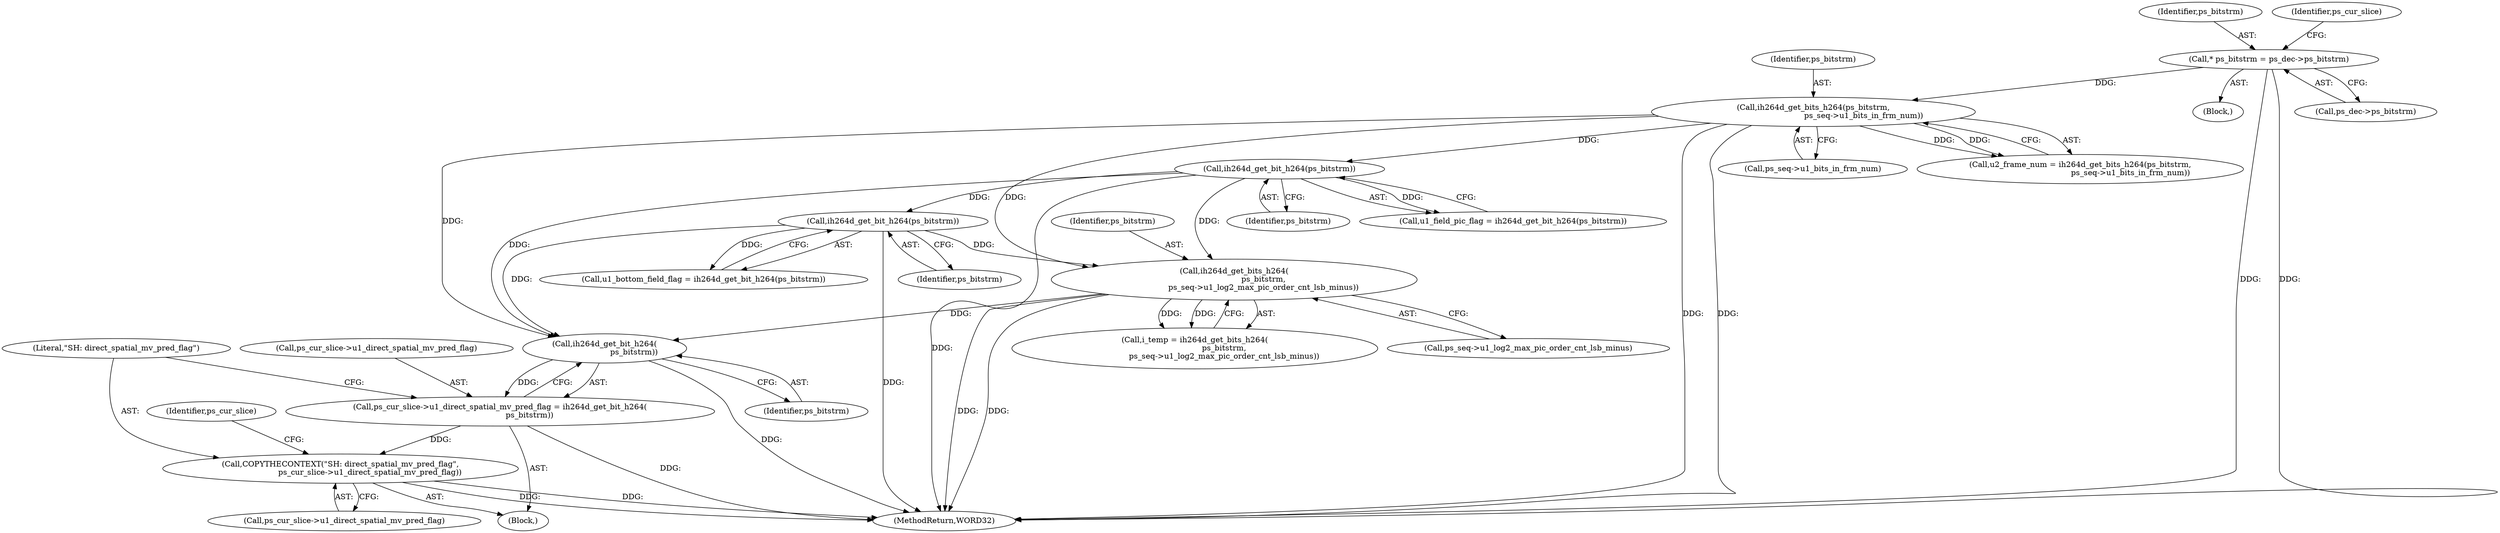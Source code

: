 digraph "0_Android_8b5fd8f24eba5dd19ab2f80ea11a9125aa882ae2@pointer" {
"1001505" [label="(Call,ih264d_get_bit_h264(\n                        ps_bitstrm))"];
"1000596" [label="(Call,ih264d_get_bits_h264(\n                        ps_bitstrm,\n                        ps_seq->u1_log2_max_pic_order_cnt_lsb_minus))"];
"1000501" [label="(Call,ih264d_get_bit_h264(ps_bitstrm))"];
"1000481" [label="(Call,ih264d_get_bit_h264(ps_bitstrm))"];
"1000465" [label="(Call,ih264d_get_bits_h264(ps_bitstrm,\n                                         ps_seq->u1_bits_in_frm_num))"];
"1000166" [label="(Call,* ps_bitstrm = ps_dec->ps_bitstrm)"];
"1001501" [label="(Call,ps_cur_slice->u1_direct_spatial_mv_pred_flag = ih264d_get_bit_h264(\n                        ps_bitstrm))"];
"1001507" [label="(Call,COPYTHECONTEXT(\"SH: direct_spatial_mv_pred_flag\",\n                        ps_cur_slice->u1_direct_spatial_mv_pred_flag))"];
"1000465" [label="(Call,ih264d_get_bits_h264(ps_bitstrm,\n                                         ps_seq->u1_bits_in_frm_num))"];
"1001514" [label="(Identifier,ps_cur_slice)"];
"1000596" [label="(Call,ih264d_get_bits_h264(\n                        ps_bitstrm,\n                        ps_seq->u1_log2_max_pic_order_cnt_lsb_minus))"];
"1000467" [label="(Call,ps_seq->u1_bits_in_frm_num)"];
"1000482" [label="(Identifier,ps_bitstrm)"];
"1000167" [label="(Identifier,ps_bitstrm)"];
"1000466" [label="(Identifier,ps_bitstrm)"];
"1001505" [label="(Call,ih264d_get_bit_h264(\n                        ps_bitstrm))"];
"1000164" [label="(Block,)"];
"1000481" [label="(Call,ih264d_get_bit_h264(ps_bitstrm))"];
"1000175" [label="(Identifier,ps_cur_slice)"];
"1000479" [label="(Call,u1_field_pic_flag = ih264d_get_bit_h264(ps_bitstrm))"];
"1001507" [label="(Call,COPYTHECONTEXT(\"SH: direct_spatial_mv_pred_flag\",\n                        ps_cur_slice->u1_direct_spatial_mv_pred_flag))"];
"1000597" [label="(Identifier,ps_bitstrm)"];
"1001509" [label="(Call,ps_cur_slice->u1_direct_spatial_mv_pred_flag)"];
"1002544" [label="(MethodReturn,WORD32)"];
"1000463" [label="(Call,u2_frame_num = ih264d_get_bits_h264(ps_bitstrm,\n                                         ps_seq->u1_bits_in_frm_num))"];
"1000499" [label="(Call,u1_bottom_field_flag = ih264d_get_bit_h264(ps_bitstrm))"];
"1000166" [label="(Call,* ps_bitstrm = ps_dec->ps_bitstrm)"];
"1001506" [label="(Identifier,ps_bitstrm)"];
"1001501" [label="(Call,ps_cur_slice->u1_direct_spatial_mv_pred_flag = ih264d_get_bit_h264(\n                        ps_bitstrm))"];
"1000598" [label="(Call,ps_seq->u1_log2_max_pic_order_cnt_lsb_minus)"];
"1001502" [label="(Call,ps_cur_slice->u1_direct_spatial_mv_pred_flag)"];
"1001500" [label="(Block,)"];
"1000501" [label="(Call,ih264d_get_bit_h264(ps_bitstrm))"];
"1000502" [label="(Identifier,ps_bitstrm)"];
"1000168" [label="(Call,ps_dec->ps_bitstrm)"];
"1001508" [label="(Literal,\"SH: direct_spatial_mv_pred_flag\")"];
"1000594" [label="(Call,i_temp = ih264d_get_bits_h264(\n                        ps_bitstrm,\n                        ps_seq->u1_log2_max_pic_order_cnt_lsb_minus))"];
"1001505" -> "1001501"  [label="AST: "];
"1001505" -> "1001506"  [label="CFG: "];
"1001506" -> "1001505"  [label="AST: "];
"1001501" -> "1001505"  [label="CFG: "];
"1001505" -> "1002544"  [label="DDG: "];
"1001505" -> "1001501"  [label="DDG: "];
"1000596" -> "1001505"  [label="DDG: "];
"1000501" -> "1001505"  [label="DDG: "];
"1000481" -> "1001505"  [label="DDG: "];
"1000465" -> "1001505"  [label="DDG: "];
"1000596" -> "1000594"  [label="AST: "];
"1000596" -> "1000598"  [label="CFG: "];
"1000597" -> "1000596"  [label="AST: "];
"1000598" -> "1000596"  [label="AST: "];
"1000594" -> "1000596"  [label="CFG: "];
"1000596" -> "1002544"  [label="DDG: "];
"1000596" -> "1002544"  [label="DDG: "];
"1000596" -> "1000594"  [label="DDG: "];
"1000596" -> "1000594"  [label="DDG: "];
"1000501" -> "1000596"  [label="DDG: "];
"1000481" -> "1000596"  [label="DDG: "];
"1000465" -> "1000596"  [label="DDG: "];
"1000501" -> "1000499"  [label="AST: "];
"1000501" -> "1000502"  [label="CFG: "];
"1000502" -> "1000501"  [label="AST: "];
"1000499" -> "1000501"  [label="CFG: "];
"1000501" -> "1002544"  [label="DDG: "];
"1000501" -> "1000499"  [label="DDG: "];
"1000481" -> "1000501"  [label="DDG: "];
"1000481" -> "1000479"  [label="AST: "];
"1000481" -> "1000482"  [label="CFG: "];
"1000482" -> "1000481"  [label="AST: "];
"1000479" -> "1000481"  [label="CFG: "];
"1000481" -> "1002544"  [label="DDG: "];
"1000481" -> "1000479"  [label="DDG: "];
"1000465" -> "1000481"  [label="DDG: "];
"1000465" -> "1000463"  [label="AST: "];
"1000465" -> "1000467"  [label="CFG: "];
"1000466" -> "1000465"  [label="AST: "];
"1000467" -> "1000465"  [label="AST: "];
"1000463" -> "1000465"  [label="CFG: "];
"1000465" -> "1002544"  [label="DDG: "];
"1000465" -> "1002544"  [label="DDG: "];
"1000465" -> "1000463"  [label="DDG: "];
"1000465" -> "1000463"  [label="DDG: "];
"1000166" -> "1000465"  [label="DDG: "];
"1000166" -> "1000164"  [label="AST: "];
"1000166" -> "1000168"  [label="CFG: "];
"1000167" -> "1000166"  [label="AST: "];
"1000168" -> "1000166"  [label="AST: "];
"1000175" -> "1000166"  [label="CFG: "];
"1000166" -> "1002544"  [label="DDG: "];
"1000166" -> "1002544"  [label="DDG: "];
"1001501" -> "1001500"  [label="AST: "];
"1001502" -> "1001501"  [label="AST: "];
"1001508" -> "1001501"  [label="CFG: "];
"1001501" -> "1002544"  [label="DDG: "];
"1001501" -> "1001507"  [label="DDG: "];
"1001507" -> "1001500"  [label="AST: "];
"1001507" -> "1001509"  [label="CFG: "];
"1001508" -> "1001507"  [label="AST: "];
"1001509" -> "1001507"  [label="AST: "];
"1001514" -> "1001507"  [label="CFG: "];
"1001507" -> "1002544"  [label="DDG: "];
"1001507" -> "1002544"  [label="DDG: "];
}
